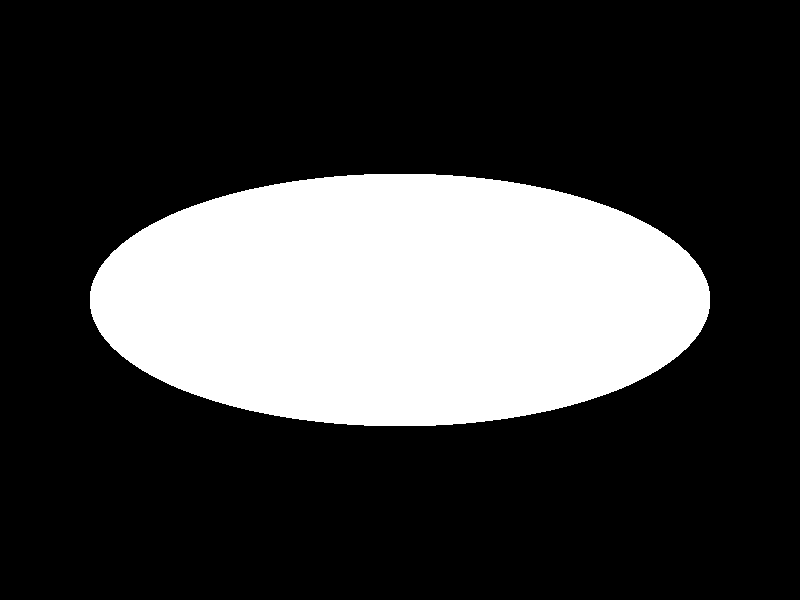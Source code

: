 global_settings {
  assumed_gamma 1
  radiosity {
    pretrace_start 0.08
    pretrace_end 0.04
    count 35

    nearest_count 5
    error_bound 1.8
    recursion_limit 3

    low_error_factor 0.5
    gray_threshold 0.0
    minimum_reuse 0.015
    brightness 1

    adc_bailout 0.01/2
  }
}

camera {
  location <0, 0, -512>
  rotate <0, 0, 0>
  right x*image_width/image_height
  angle 360*(1/(1024+216+8)) /* Normally 360*0.25 */ 
  look_at <0, 0, 0>
}

light_source { <512, 512, -512>
  color rgb <1, 1, 1>
}

/* scale
4/5
(4/5 + 1/70)/2
1/70
*/

sphere { <0, 0, 0>, 1
  scale <1, (4/5 + 1/70)/2, 1>
  rotate <0, 0, 0>
  texture {
    pigment { rgb 1 }
    finish {
      specular 0.2
      roughness 0.025
      ambient 0.2
      diffuse 0.725
      brilliance 1
    }
  }
}